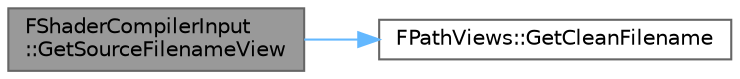 digraph "FShaderCompilerInput::GetSourceFilenameView"
{
 // INTERACTIVE_SVG=YES
 // LATEX_PDF_SIZE
  bgcolor="transparent";
  edge [fontname=Helvetica,fontsize=10,labelfontname=Helvetica,labelfontsize=10];
  node [fontname=Helvetica,fontsize=10,shape=box,height=0.2,width=0.4];
  rankdir="LR";
  Node1 [id="Node000001",label="FShaderCompilerInput\l::GetSourceFilenameView",height=0.2,width=0.4,color="gray40", fillcolor="grey60", style="filled", fontcolor="black",tooltip=" "];
  Node1 -> Node2 [id="edge1_Node000001_Node000002",color="steelblue1",style="solid",tooltip=" "];
  Node2 [id="Node000002",label="FPathViews::GetCleanFilename",height=0.2,width=0.4,color="grey40", fillcolor="white", style="filled",URL="$d2/dbc/classFPathViews.html#a91fd34c322cf2e5acffdf349a85506fb",tooltip="Returns the portion of the path after the last separator."];
}
